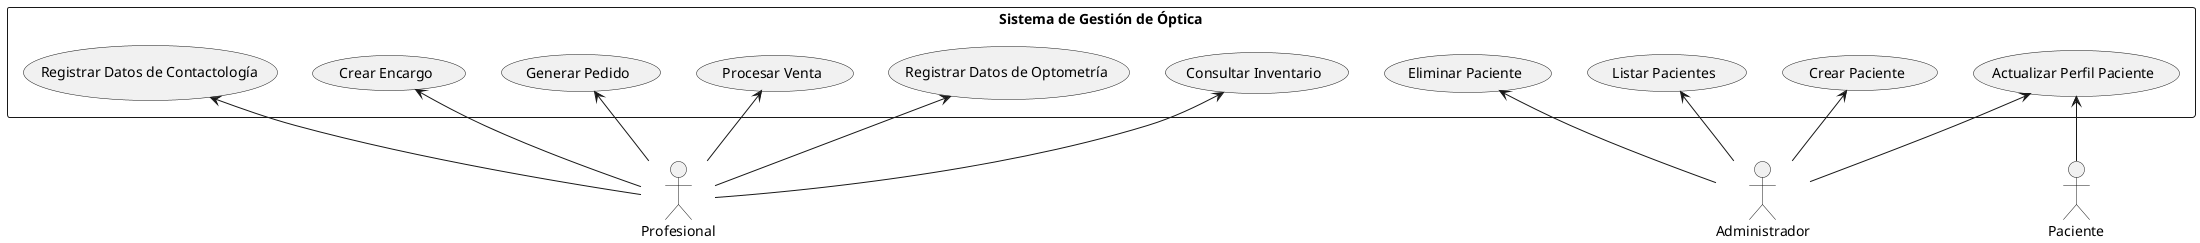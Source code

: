 @startuml
actor "Administrador" as Admin
actor "Paciente" as Paciente
actor "Profesional" as Profesional

rectangle "Sistema de Gestión de Óptica" {
    (Crear Paciente) as UC1
    (Actualizar Perfil Paciente) as UC2
    (Eliminar Paciente) as UC3
    (Listar Pacientes) as UC4
    
    (Registrar Datos de Optometría) as UC5
    (Registrar Datos de Contactología) as UC6
    (Crear Encargo) as UC7
    (Generar Pedido) as UC8
    (Procesar Venta) as UC9
    (Consultar Inventario) as UC10
    
    Admin -up-> UC1
    Admin -up-> UC2
    Admin -up-> UC3
    Admin -up-> UC4

    Profesional -up-> UC5
    Profesional -up-> UC6
    Profesional -up-> UC7
    Profesional -up-> UC8
    Profesional -up-> UC9

    Paciente -up-> UC2
    Profesional -up-> UC10
}

@enduml
